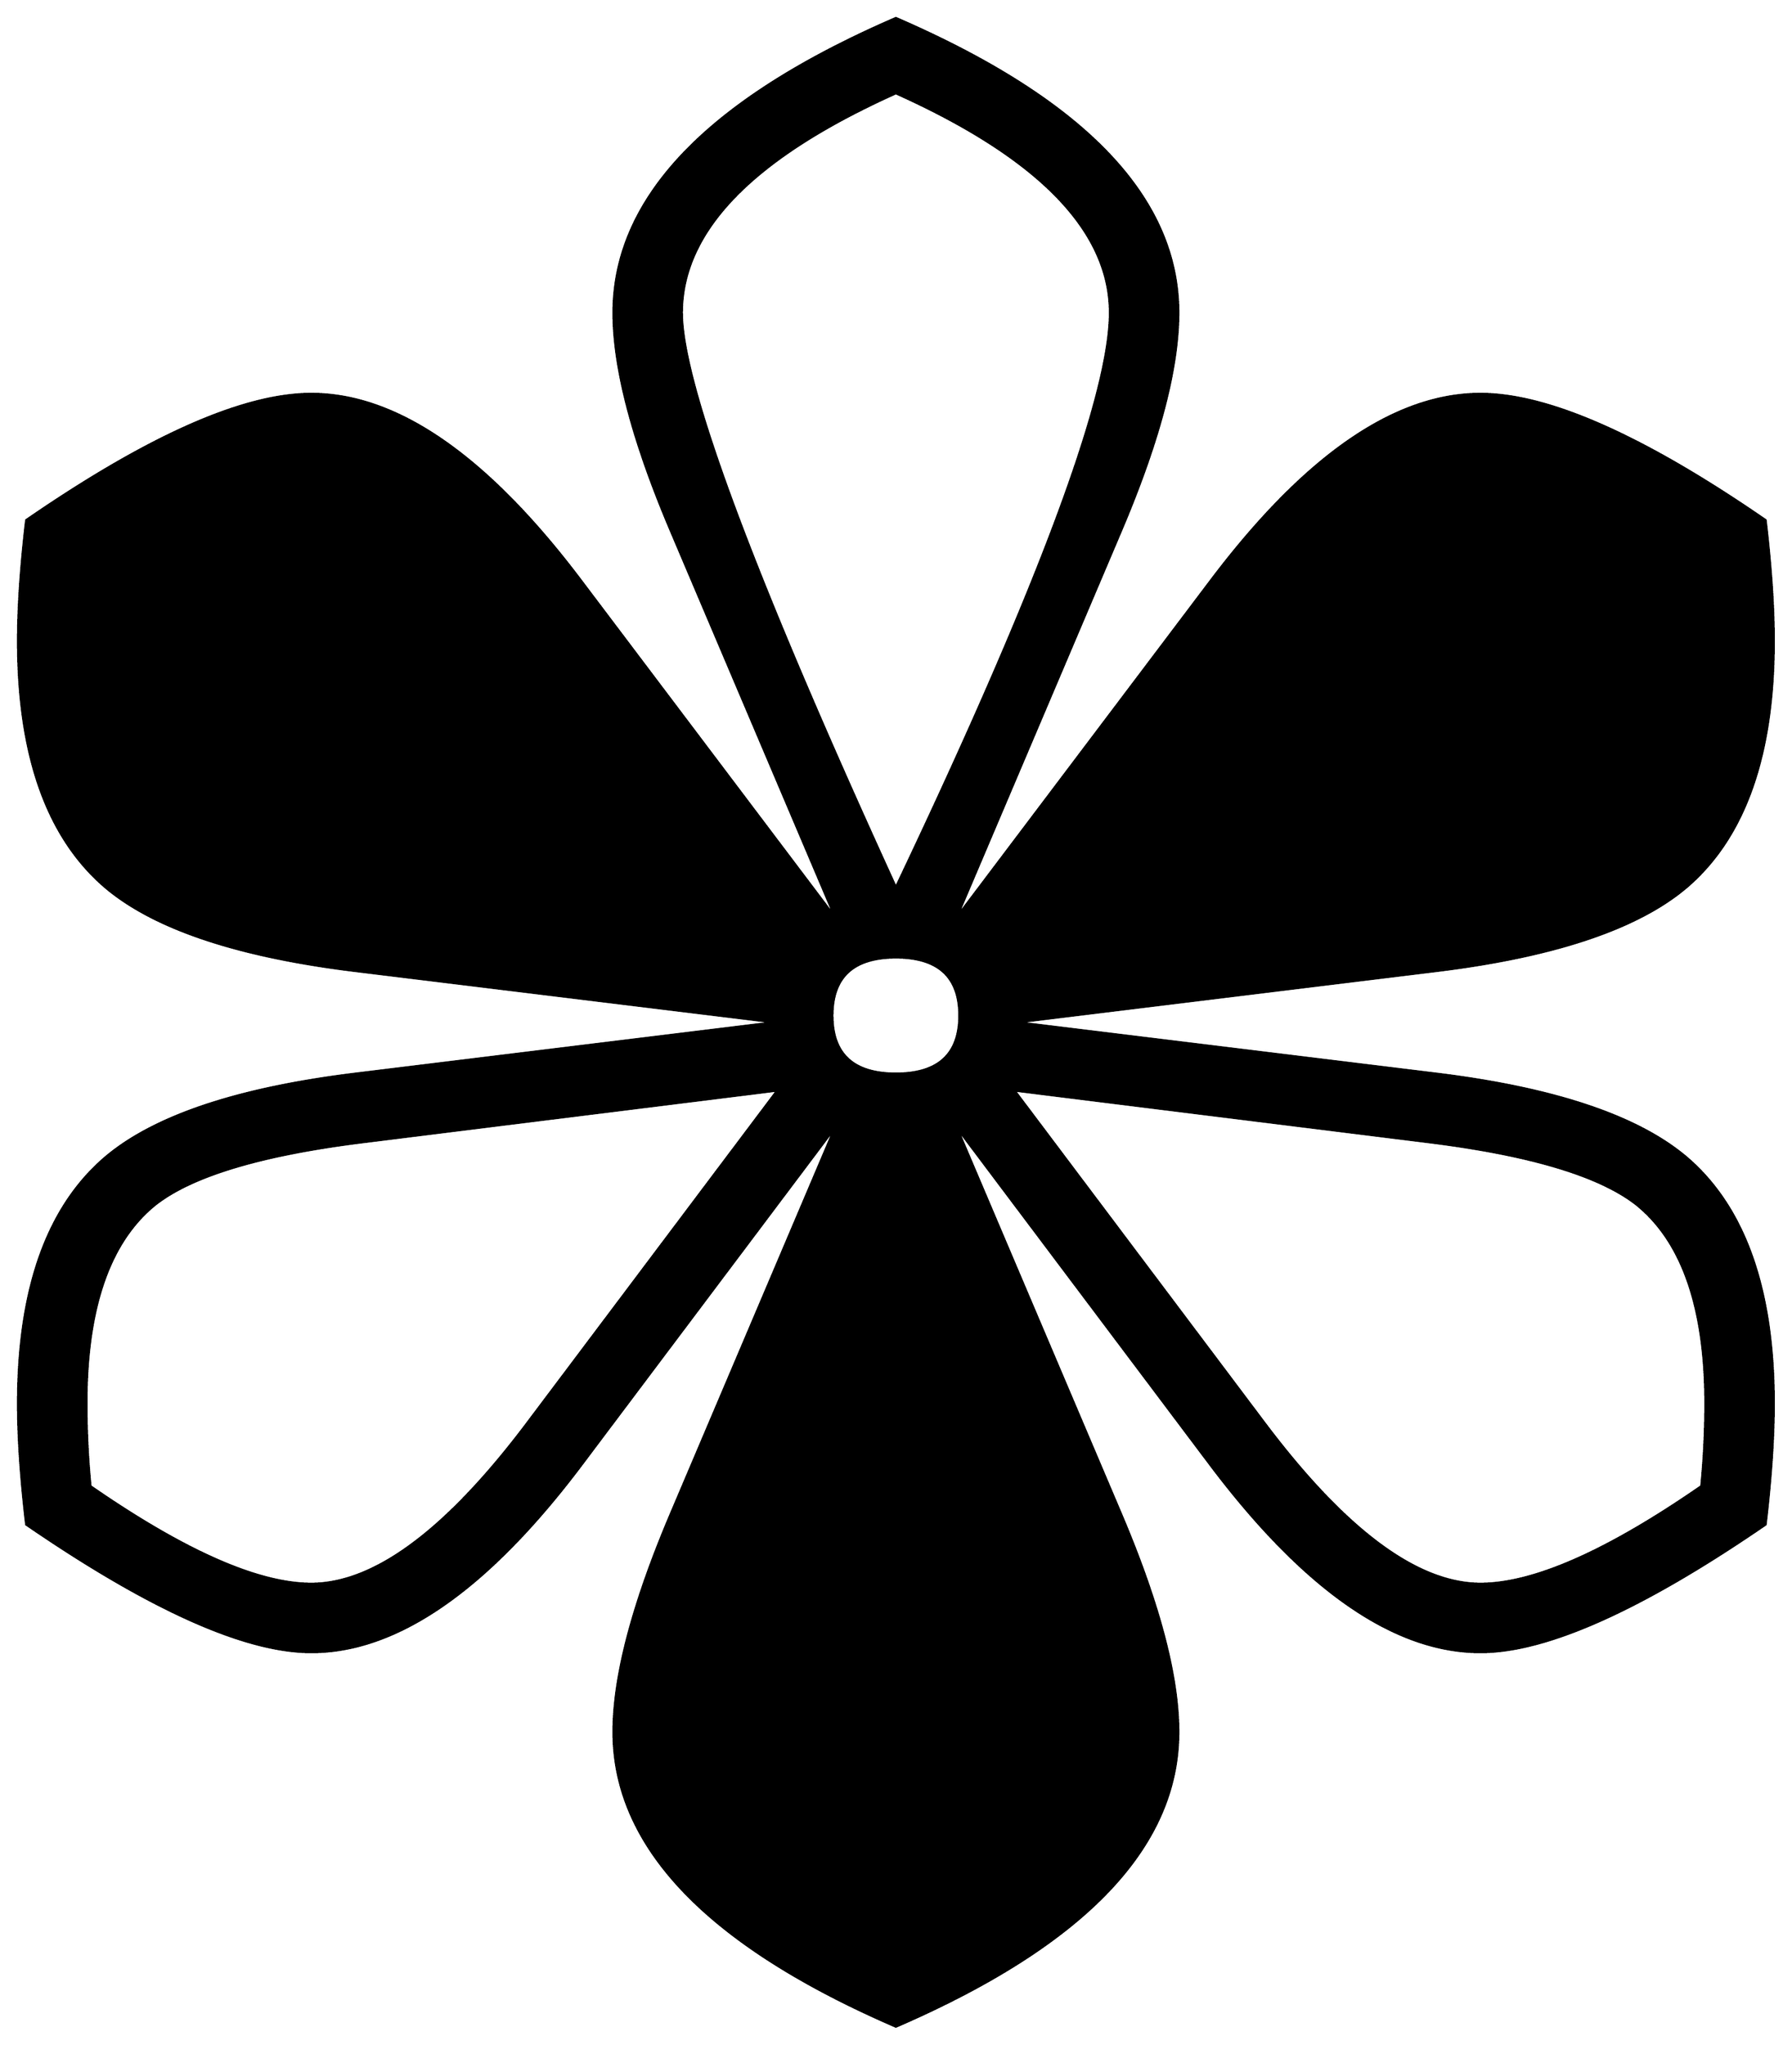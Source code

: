 


\begin{tikzpicture}[y=0.80pt, x=0.80pt, yscale=-1.0, xscale=1.0, inner sep=0pt, outer sep=0pt]
\begin{scope}[shift={(100.0,1828.0)},nonzero rule]
  \path[draw=.,fill=.,line width=1.600pt] (1373.0,-423.0) ..
    controls (1373.0,-397.667) and (1371.0,-368.0) ..
    (1367.0,-334.0) .. controls (1275.667,-271.333) and
    (1205.667,-240.0) .. (1157.0,-240.0) .. controls
    (1093.667,-240.0) and (1027.333,-286.0) .. (958.0,-378.0) --
    (770.0,-628.0) -- (892.0,-341.0) .. controls (920.0,-275.0)
    and (934.0,-221.667) .. (934.0,-181.0) .. controls
    (934.0,-96.333) and (864.667,-24.0) .. (726.0,36.0) .. controls
    (587.333,-24.0) and (518.0,-96.333) .. (518.0,-181.0) ..
    controls (518.0,-221.667) and (532.0,-275.0) .. (560.0,-341.0)
    -- (682.0,-628.0) -- (494.0,-378.0) .. controls
    (424.667,-286.0) and (358.333,-240.0) .. (295.0,-240.0) ..
    controls (246.333,-240.0) and (176.333,-271.333) .. (85.0,-334.0)
    .. controls (81.0,-368.0) and (79.0,-397.667) .. (79.0,-423.0)
    .. controls (79.0,-507.0) and (100.333,-567.333) ..
    (143.0,-604.0) .. controls (179.0,-634.667) and (240.667,-655.333)
    .. (328.0,-666.0) -- (638.0,-704.0) -- (328.0,-742.0) ..
    controls (240.667,-752.667) and (179.0,-773.333) .. (143.0,-804.0)
    .. controls (100.333,-840.667) and (79.0,-901.0) ..
    (79.0,-985.0) .. controls (79.0,-1010.333) and (81.0,-1040.0)
    .. (85.0,-1074.0) .. controls (175.0,-1136.0) and
    (245.0,-1167.0) .. (295.0,-1167.0) .. controls
    (358.333,-1167.0) and (424.667,-1121.0) .. (494.0,-1029.0) --
    (682.0,-780.0) -- (560.0,-1067.0) .. controls
    (532.0,-1133.0) and (518.0,-1186.333) .. (518.0,-1227.0) ..
    controls (518.0,-1311.667) and (587.333,-1384.0) ..
    (726.0,-1444.0) .. controls (864.667,-1384.0) and
    (934.0,-1311.667) .. (934.0,-1227.0) .. controls
    (934.0,-1186.333) and (920.0,-1133.0) .. (892.0,-1067.0) --
    (770.0,-780.0) -- (958.0,-1029.0) .. controls
    (1027.333,-1121.0) and (1093.667,-1167.0) .. (1157.0,-1167.0) ..
    controls (1207.0,-1167.0) and (1277.0,-1136.0) ..
    (1367.0,-1074.0) .. controls (1371.0,-1040.0) and
    (1373.0,-1010.333) .. (1373.0,-985.0) .. controls
    (1373.0,-901.0) and (1351.667,-840.667) .. (1309.0,-804.0) ..
    controls (1273.0,-773.333) and (1211.333,-752.667) ..
    (1124.0,-742.0) -- (814.0,-704.0) -- (1124.0,-666.0) ..
    controls (1211.333,-655.333) and (1273.0,-634.667) ..
    (1309.0,-604.0) .. controls (1351.667,-567.333) and
    (1373.0,-507.0) .. (1373.0,-423.0) -- cycle(884.0,-1227.0)
    .. controls (884.0,-1287.667) and (831.333,-1341.667) ..
    (726.0,-1389.0) .. controls (620.667,-1341.667) and
    (568.0,-1287.667) .. (568.0,-1227.0) .. controls
    (568.0,-1174.333) and (620.667,-1033.0) .. (726.0,-803.0) ..
    controls (831.333,-1024.333) and (884.0,-1165.667) ..
    (884.0,-1227.0) -- cycle(1323.0,-423.0) .. controls
    (1323.0,-493.667) and (1306.0,-542.667) .. (1272.0,-570.0) ..
    controls (1244.667,-591.333) and (1193.333,-606.667) ..
    (1118.0,-616.0) -- (813.0,-654.0) -- (998.0,-408.0) ..
    controls (1057.333,-329.333) and (1110.333,-290.0) ..
    (1157.0,-290.0) .. controls (1196.333,-290.0) and
    (1250.667,-314.0) .. (1320.0,-362.0) .. controls
    (1322.0,-382.667) and (1323.0,-403.0) .. (1323.0,-423.0) --
    cycle(773.0,-709.0) .. controls (773.0,-737.667) and
    (757.333,-752.0) .. (726.0,-752.0) .. controls (694.667,-752.0)
    and (679.0,-737.667) .. (679.0,-709.0) .. controls
    (679.0,-680.333) and (694.667,-666.0) .. (726.0,-666.0) ..
    controls (757.333,-666.0) and (773.0,-680.333) .. (773.0,-709.0)
    -- cycle(639.0,-654.0) -- (334.0,-616.0) .. controls
    (258.667,-606.667) and (207.333,-591.333) .. (180.0,-570.0) ..
    controls (146.0,-542.667) and (129.0,-493.667) .. (129.0,-423.0)
    .. controls (129.0,-403.0) and (130.0,-382.667) ..
    (132.0,-362.0) .. controls (201.333,-314.0) and (255.667,-290.0)
    .. (295.0,-290.0) .. controls (341.667,-290.0) and
    (394.667,-329.333) .. (454.0,-408.0) -- (639.0,-654.0) -- cycle;
\end{scope}

\end{tikzpicture}

